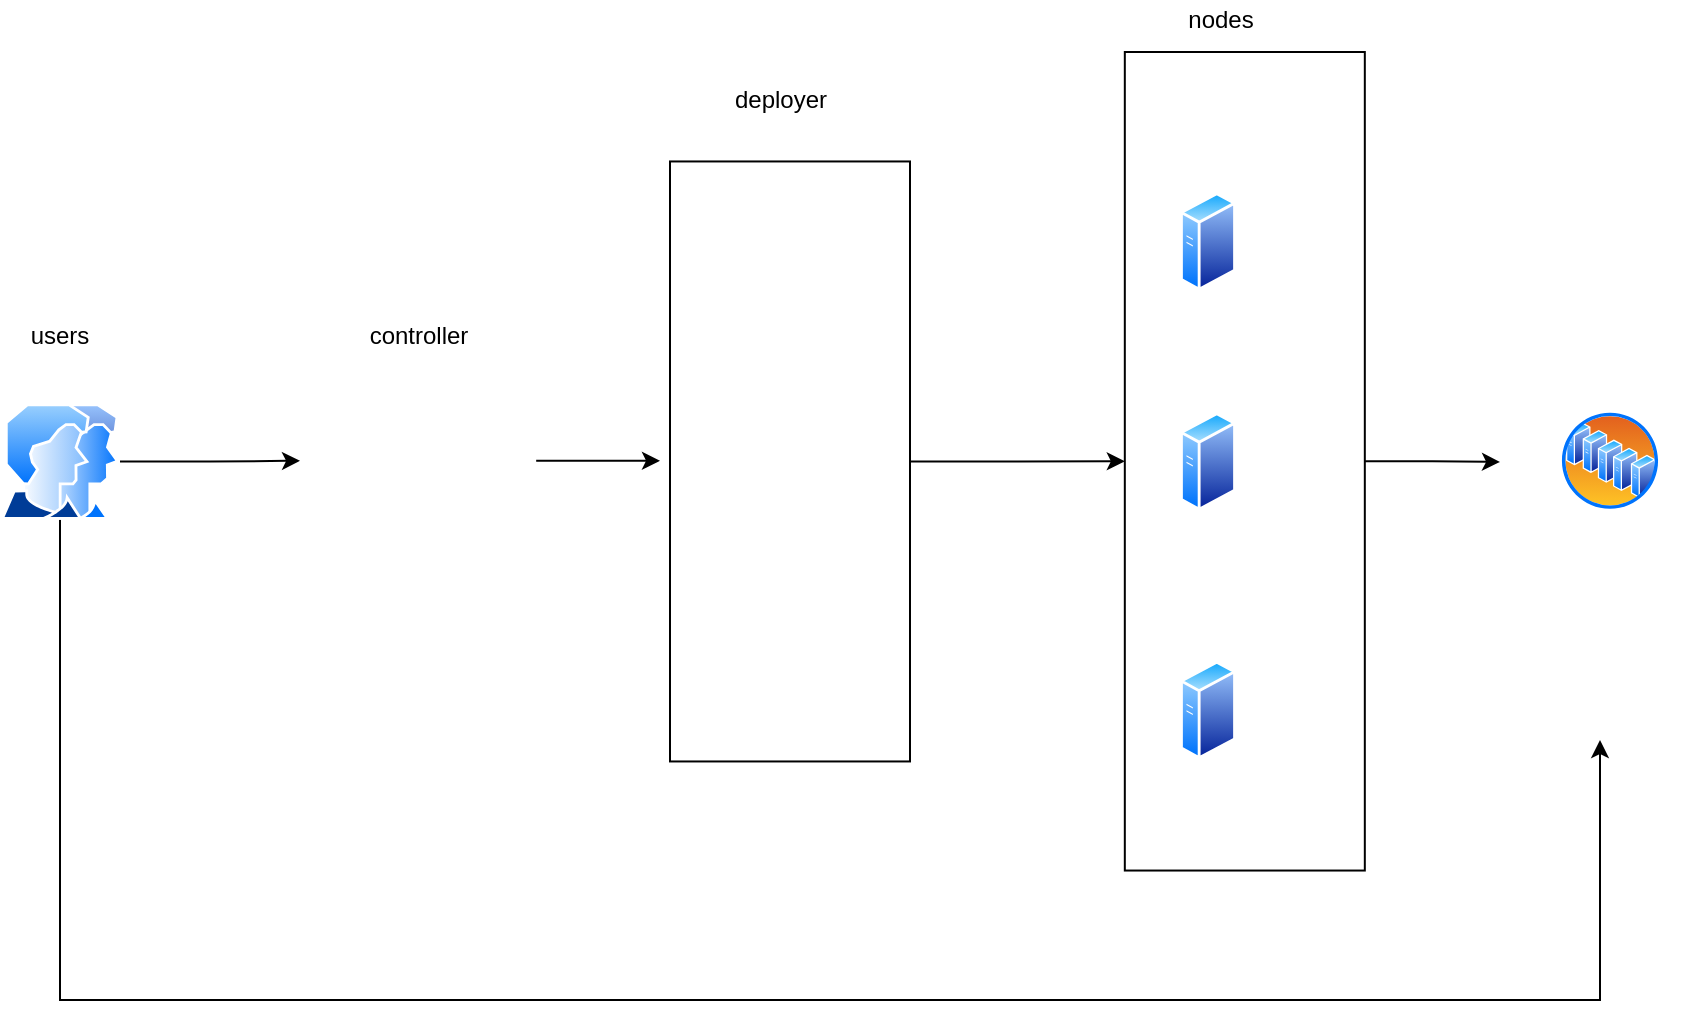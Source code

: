 <mxfile version="14.2.3" type="device"><diagram id="svM9SdfaFKxw55XL7IOm" name="Page-1"><mxGraphModel dx="1888" dy="491" grid="1" gridSize="10" guides="1" tooltips="1" connect="1" arrows="1" fold="1" page="1" pageScale="1" pageWidth="850" pageHeight="1100" math="0" shadow="0"><root><mxCell id="0"/><mxCell id="1" parent="0"/><mxCell id="gY6Pj4h0fnifSLqz-xU5-31" style="edgeStyle=orthogonalEdgeStyle;rounded=0;orthogonalLoop=1;jettySize=auto;html=1;exitX=1;exitY=0.5;exitDx=0;exitDy=0;" edge="1" parent="1" source="gY6Pj4h0fnifSLqz-xU5-21"><mxGeometry relative="1" as="geometry"><mxPoint x="740" y="241" as="targetPoint"/></mxGeometry></mxCell><mxCell id="gY6Pj4h0fnifSLqz-xU5-21" value="" style="whiteSpace=wrap;html=1;gradientColor=#ffffff;fillColor=none;" vertex="1" parent="1"><mxGeometry x="552.41" y="36" width="120" height="409.27" as="geometry"/></mxCell><mxCell id="gY6Pj4h0fnifSLqz-xU5-22" style="edgeStyle=orthogonalEdgeStyle;rounded=0;orthogonalLoop=1;jettySize=auto;html=1;entryX=0;entryY=0.5;entryDx=0;entryDy=0;" edge="1" parent="1" source="gY6Pj4h0fnifSLqz-xU5-17" target="gY6Pj4h0fnifSLqz-xU5-21"><mxGeometry relative="1" as="geometry"/></mxCell><mxCell id="gY6Pj4h0fnifSLqz-xU5-17" value="" style="whiteSpace=wrap;html=1;fillColor=none;" vertex="1" parent="1"><mxGeometry x="325" y="90.73" width="120" height="300" as="geometry"/></mxCell><mxCell id="gY6Pj4h0fnifSLqz-xU5-19" style="edgeStyle=orthogonalEdgeStyle;rounded=0;orthogonalLoop=1;jettySize=auto;html=1;" edge="1" parent="1" source="gY6Pj4h0fnifSLqz-xU5-4"><mxGeometry relative="1" as="geometry"><mxPoint x="320" y="240.375" as="targetPoint"/></mxGeometry></mxCell><mxCell id="gY6Pj4h0fnifSLqz-xU5-4" value="" style="shape=image;imageAspect=0;aspect=fixed;verticalLabelPosition=bottom;verticalAlign=top;image=https://miro.medium.com/max/566/0*Fbely1We1Tmhfnag;" vertex="1" parent="1"><mxGeometry x="140" y="208.24" width="118.09" height="64.27" as="geometry"/></mxCell><mxCell id="gY6Pj4h0fnifSLqz-xU5-2" value="" style="shape=image;imageAspect=0;aspect=fixed;verticalLabelPosition=bottom;verticalAlign=top;image=https://www.pngkey.com/png/detail/98-985032_flask-logo-flask-python-icon.png;" vertex="1" parent="1"><mxGeometry x="350" y="120.73" width="70.34" height="95" as="geometry"/></mxCell><mxCell id="gY6Pj4h0fnifSLqz-xU5-1" value="" style="shape=image;imageAspect=0;aspect=fixed;verticalLabelPosition=bottom;verticalAlign=top;image=https://d22e4d61ky6061.cloudfront.net/sites/default/files/ansible_0.png;" vertex="1" parent="1"><mxGeometry x="370" y="105.73" width="75" height="75" as="geometry"/></mxCell><mxCell id="gY6Pj4h0fnifSLqz-xU5-5" value="" style="aspect=fixed;perimeter=ellipsePerimeter;html=1;align=center;shadow=0;dashed=0;spacingTop=3;image;image=img/lib/active_directory/generic_server.svg;" vertex="1" parent="1"><mxGeometry x="580" y="105.73" width="28.0" height="50" as="geometry"/></mxCell><mxCell id="gY6Pj4h0fnifSLqz-xU5-6" value="" style="aspect=fixed;perimeter=ellipsePerimeter;html=1;align=center;shadow=0;dashed=0;spacingTop=3;image;image=img/lib/active_directory/generic_server.svg;" vertex="1" parent="1"><mxGeometry x="580" y="215.73" width="28.0" height="50" as="geometry"/></mxCell><mxCell id="gY6Pj4h0fnifSLqz-xU5-7" value="" style="aspect=fixed;perimeter=ellipsePerimeter;html=1;align=center;shadow=0;dashed=0;spacingTop=3;image;image=img/lib/active_directory/generic_server.svg;" vertex="1" parent="1"><mxGeometry x="580" y="340" width="28.0" height="50" as="geometry"/></mxCell><mxCell id="gY6Pj4h0fnifSLqz-xU5-10" value="" style="shape=image;imageAspect=0;aspect=fixed;verticalLabelPosition=bottom;verticalAlign=top;image=https://www.pngkey.com/png/detail/98-985032_flask-logo-flask-python-icon.png;" vertex="1" parent="1"><mxGeometry x="350" y="280.73" width="70.34" height="95" as="geometry"/></mxCell><mxCell id="gY6Pj4h0fnifSLqz-xU5-11" value="" style="shape=image;imageAspect=0;aspect=fixed;verticalLabelPosition=bottom;verticalAlign=top;image=https://d22e4d61ky6061.cloudfront.net/sites/default/files/ansible_0.png;" vertex="1" parent="1"><mxGeometry x="370" y="265.73" width="75" height="75" as="geometry"/></mxCell><mxCell id="gY6Pj4h0fnifSLqz-xU5-13" value="" style="shape=image;imageAspect=0;aspect=fixed;verticalLabelPosition=bottom;verticalAlign=top;image=https://img.stackshare.io/service/6459/logo-square-powered-256.png;" vertex="1" parent="1"><mxGeometry x="608" y="110" width="45.73" height="45.73" as="geometry"/></mxCell><mxCell id="gY6Pj4h0fnifSLqz-xU5-14" value="" style="shape=image;imageAspect=0;aspect=fixed;verticalLabelPosition=bottom;verticalAlign=top;image=https://img.stackshare.io/service/6459/logo-square-powered-256.png;" vertex="1" parent="1"><mxGeometry x="608" y="210" width="45.73" height="45.73" as="geometry"/></mxCell><mxCell id="gY6Pj4h0fnifSLqz-xU5-15" value="" style="shape=image;imageAspect=0;aspect=fixed;verticalLabelPosition=bottom;verticalAlign=top;image=https://1000logos.net/wp-content/uploads/2017/08/Docker-logo.jpg;" vertex="1" parent="1"><mxGeometry x="608" y="349" width="64.41" height="41" as="geometry"/></mxCell><mxCell id="gY6Pj4h0fnifSLqz-xU5-24" style="edgeStyle=orthogonalEdgeStyle;rounded=0;orthogonalLoop=1;jettySize=auto;html=1;entryX=0;entryY=0.5;entryDx=0;entryDy=0;" edge="1" parent="1" source="gY6Pj4h0fnifSLqz-xU5-23" target="gY6Pj4h0fnifSLqz-xU5-4"><mxGeometry relative="1" as="geometry"/></mxCell><mxCell id="gY6Pj4h0fnifSLqz-xU5-32" style="edgeStyle=orthogonalEdgeStyle;rounded=0;orthogonalLoop=1;jettySize=auto;html=1;" edge="1" parent="1" source="gY6Pj4h0fnifSLqz-xU5-23"><mxGeometry relative="1" as="geometry"><mxPoint x="790" y="380" as="targetPoint"/><Array as="points"><mxPoint x="20" y="510"/><mxPoint x="790" y="510"/></Array></mxGeometry></mxCell><mxCell id="gY6Pj4h0fnifSLqz-xU5-23" value="" style="aspect=fixed;perimeter=ellipsePerimeter;html=1;align=center;shadow=0;dashed=0;spacingTop=3;image;image=img/lib/active_directory/user_accounts.svg;fillColor=none;gradientColor=#ffffff;" vertex="1" parent="1"><mxGeometry x="-10" y="211.73" width="60" height="58.2" as="geometry"/></mxCell><mxCell id="gY6Pj4h0fnifSLqz-xU5-27" value="" style="aspect=fixed;perimeter=ellipsePerimeter;html=1;align=center;shadow=0;dashed=0;spacingTop=3;image;image=img/lib/active_directory/server_farm.svg;fillColor=none;gradientColor=#ffffff;" vertex="1" parent="1"><mxGeometry x="770" y="215.37" width="50" height="50" as="geometry"/></mxCell><mxCell id="gY6Pj4h0fnifSLqz-xU5-28" value="" style="shape=image;imageAspect=0;aspect=fixed;verticalLabelPosition=bottom;verticalAlign=top;fillColor=none;gradientColor=#ffffff;image=https://miro.medium.com/max/722/1*JLj6qvILdKWBFjt1sxE7rQ.jpeg;" vertex="1" parent="1"><mxGeometry x="753.73" y="110.73" width="82.54" height="70" as="geometry"/></mxCell><mxCell id="gY6Pj4h0fnifSLqz-xU5-30" value="" style="shape=image;imageAspect=0;aspect=fixed;verticalLabelPosition=bottom;verticalAlign=top;fillColor=none;gradientColor=#ffffff;image=https://mitesolutions.com/wp-content/uploads/2017/08/Saas-Icon.png;" vertex="1" parent="1"><mxGeometry x="750.14" y="301.37" width="89.72" height="53.73" as="geometry"/></mxCell><mxCell id="gY6Pj4h0fnifSLqz-xU5-33" value="deployer" style="text;html=1;resizable=0;autosize=1;align=center;verticalAlign=middle;points=[];fillColor=none;strokeColor=none;rounded=0;" vertex="1" parent="1"><mxGeometry x="350" y="50" width="60" height="20" as="geometry"/></mxCell><mxCell id="gY6Pj4h0fnifSLqz-xU5-34" value="controller" style="text;html=1;resizable=0;autosize=1;align=center;verticalAlign=middle;points=[];fillColor=none;strokeColor=none;rounded=0;" vertex="1" parent="1"><mxGeometry x="164.05" y="168.24" width="70" height="20" as="geometry"/></mxCell><mxCell id="gY6Pj4h0fnifSLqz-xU5-35" value="users" style="text;html=1;strokeColor=none;fillColor=none;align=center;verticalAlign=middle;whiteSpace=wrap;rounded=0;" vertex="1" parent="1"><mxGeometry y="168.24" width="40" height="20" as="geometry"/></mxCell><mxCell id="gY6Pj4h0fnifSLqz-xU5-36" value="nodes" style="text;html=1;resizable=0;autosize=1;align=center;verticalAlign=middle;points=[];fillColor=none;strokeColor=none;rounded=0;" vertex="1" parent="1"><mxGeometry x="575" y="10" width="50" height="20" as="geometry"/></mxCell></root></mxGraphModel></diagram></mxfile>